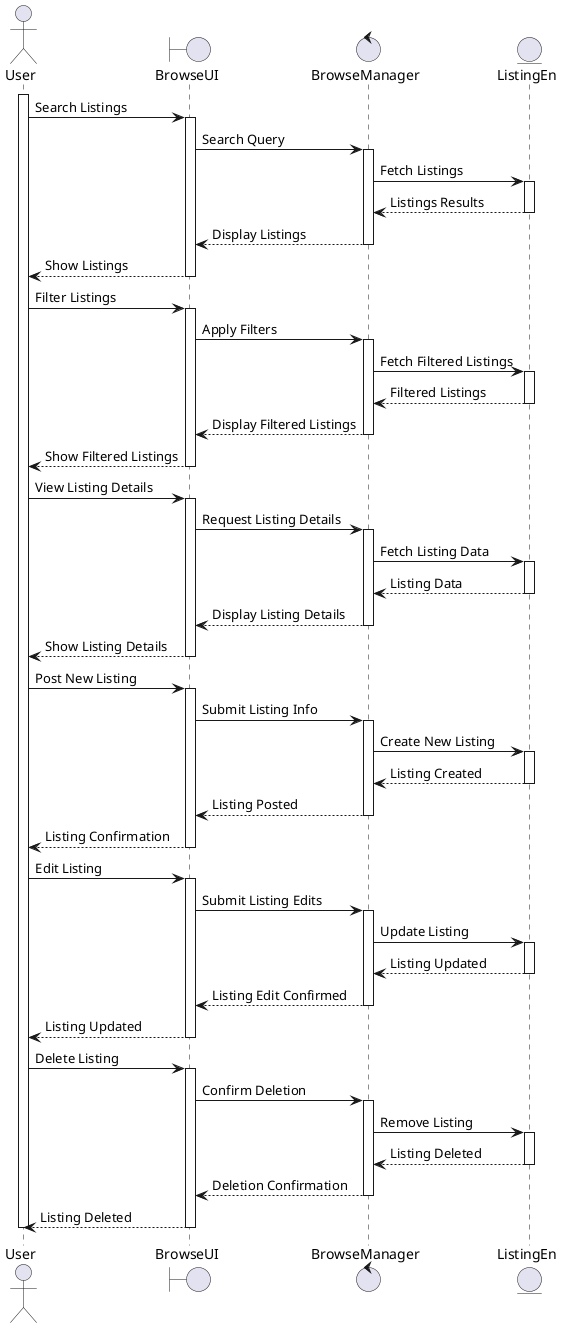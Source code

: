 @startuml
actor User as U
boundary BrowseUI as BUI
control BrowseManager as BM
entity ListingEn as L

activate U

'User searching listings
U -> BUI : Search Listings
activate BUI
BUI -> BM : Search Query
activate BM
BM -> L : Fetch Listings
activate L
L --> BM : Listings Results
deactivate L
BM --> BUI : Display Listings
deactivate BM
BUI --> U : Show Listings
deactivate BUI

'User filtering listings
U -> BUI : Filter Listings
activate BUI
BUI -> BM : Apply Filters
activate BM
BM -> L : Fetch Filtered Listings
activate L
L --> BM : Filtered Listings
deactivate L
BM --> BUI : Display Filtered Listings
deactivate BM
BUI --> U : Show Filtered Listings
deactivate BUI

'User viewing a listing
U -> BUI : View Listing Details
activate BUI
BUI -> BM : Request Listing Details
activate BM
BM -> L : Fetch Listing Data
activate L
L --> BM : Listing Data
deactivate L
BM --> BUI : Display Listing Details
deactivate BM
BUI --> U : Show Listing Details
deactivate BUI

'User posting a listing
U -> BUI : Post New Listing
activate BUI
BUI -> BM : Submit Listing Info
activate BM
BM -> L : Create New Listing
activate L
L --> BM : Listing Created
deactivate L
BM --> BUI : Listing Posted
deactivate BM
BUI --> U : Listing Confirmation
deactivate BUI

'User editing a listing
U -> BUI : Edit Listing
activate BUI
BUI -> BM : Submit Listing Edits
activate BM
BM -> L : Update Listing
activate L
L --> BM : Listing Updated
deactivate L
BM --> BUI : Listing Edit Confirmed
deactivate BM
BUI --> U : Listing Updated
deactivate BUI

'User deleting a listing
U -> BUI : Delete Listing
activate BUI
BUI -> BM : Confirm Deletion
activate BM
BM -> L : Remove Listing
activate L
L --> BM : Listing Deleted
deactivate L
BM --> BUI : Deletion Confirmation
deactivate BM
BUI --> U : Listing Deleted
deactivate BUI
deactivate U
@enduml

